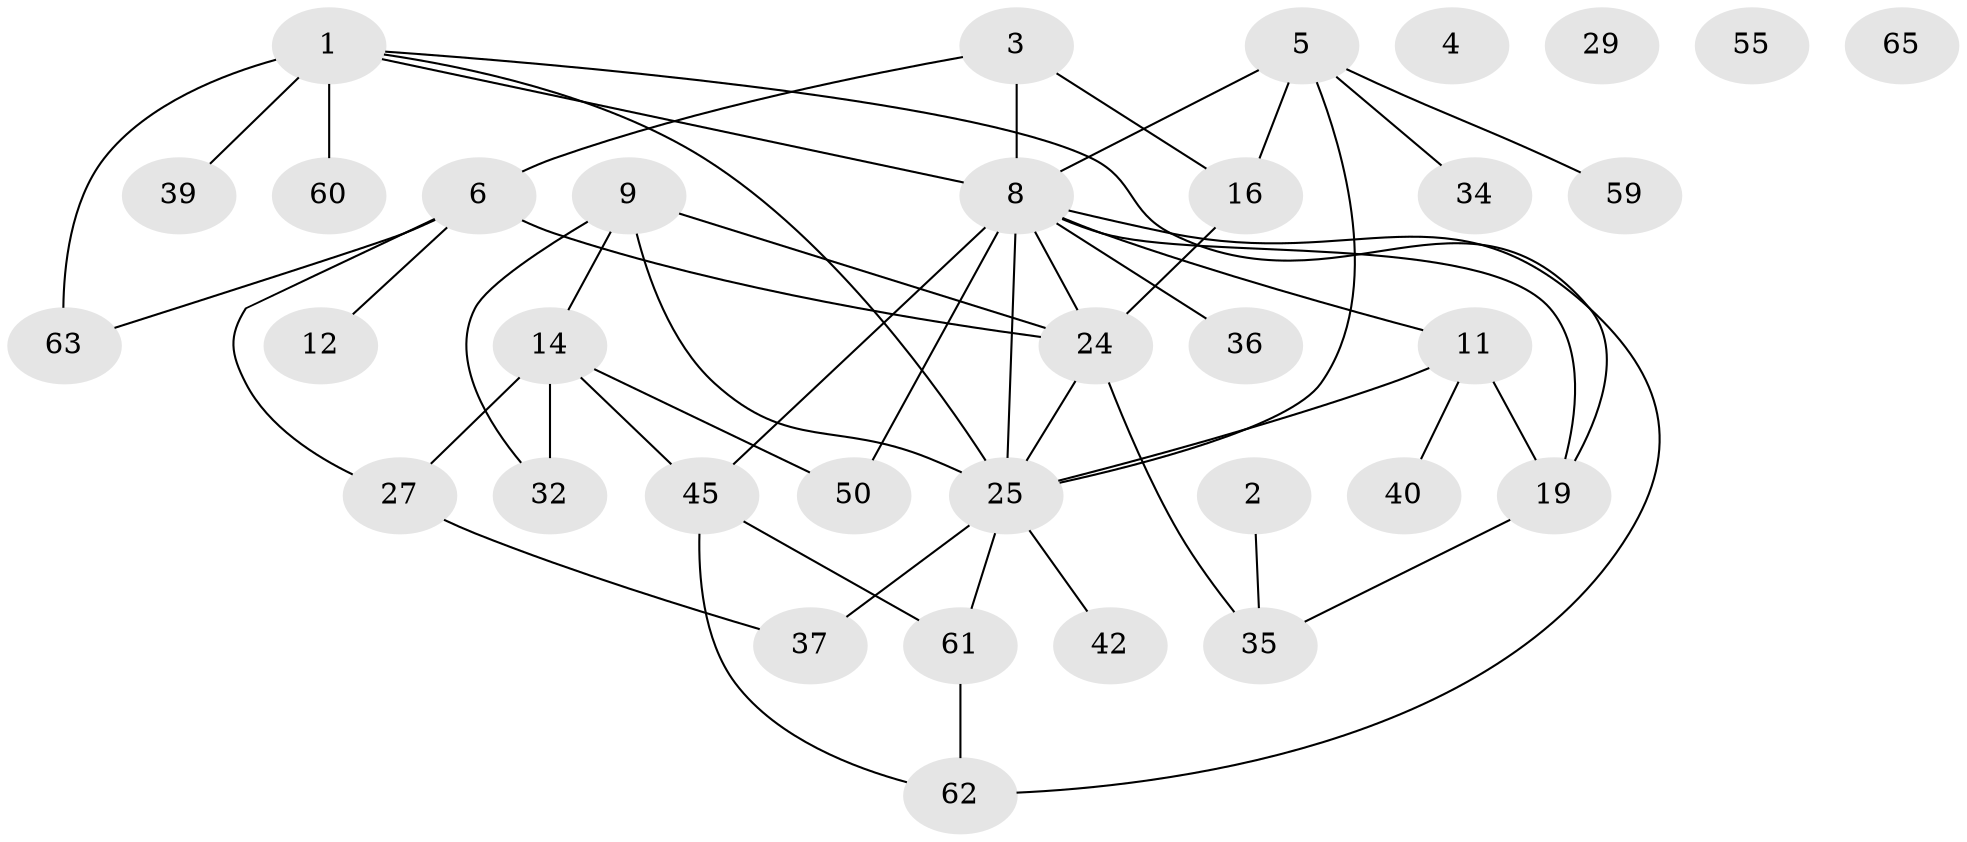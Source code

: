 // original degree distribution, {4: 0.17391304347826086, 1: 0.21739130434782608, 3: 0.3188405797101449, 0: 0.057971014492753624, 6: 0.028985507246376812, 5: 0.043478260869565216, 2: 0.15942028985507245}
// Generated by graph-tools (version 1.1) at 2025/13/03/09/25 04:13:13]
// undirected, 34 vertices, 49 edges
graph export_dot {
graph [start="1"]
  node [color=gray90,style=filled];
  1 [super="+7"];
  2;
  3;
  4;
  5 [super="+13+30+10"];
  6 [super="+15+20"];
  8 [super="+46+17+51"];
  9 [super="+66"];
  11 [super="+33+21"];
  12;
  14 [super="+18+26"];
  16 [super="+44"];
  19 [super="+28+22"];
  24 [super="+53"];
  25 [super="+43"];
  27 [super="+38"];
  29;
  32 [super="+41"];
  34;
  35 [super="+52"];
  36;
  37 [super="+54+56"];
  39 [super="+48"];
  40;
  42;
  45 [super="+49"];
  50;
  55;
  59;
  60;
  61 [super="+64"];
  62;
  63;
  65;
  1 -- 25;
  1 -- 63 [weight=2];
  1 -- 8;
  1 -- 19;
  1 -- 60;
  1 -- 39;
  2 -- 35;
  3 -- 6;
  3 -- 8;
  3 -- 16;
  5 -- 8 [weight=2];
  5 -- 59;
  5 -- 34;
  5 -- 16;
  5 -- 25;
  6 -- 24 [weight=2];
  6 -- 27;
  6 -- 63;
  6 -- 12;
  8 -- 24;
  8 -- 50;
  8 -- 45;
  8 -- 36;
  8 -- 62;
  8 -- 19;
  8 -- 11;
  8 -- 25;
  9 -- 24;
  9 -- 14;
  9 -- 25;
  9 -- 32;
  11 -- 19;
  11 -- 25 [weight=2];
  11 -- 40;
  14 -- 45;
  14 -- 50;
  14 -- 27;
  14 -- 32 [weight=2];
  16 -- 24;
  19 -- 35;
  24 -- 35;
  24 -- 25;
  25 -- 37;
  25 -- 42;
  25 -- 61;
  27 -- 37;
  45 -- 61;
  45 -- 62;
  61 -- 62;
}
